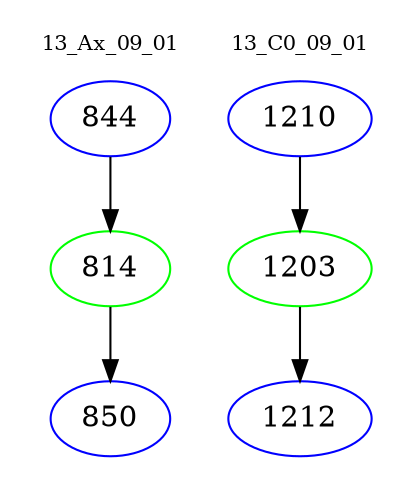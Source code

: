 digraph{
subgraph cluster_0 {
color = white
label = "13_Ax_09_01";
fontsize=10;
T0_844 [label="844", color="blue"]
T0_844 -> T0_814 [color="black"]
T0_814 [label="814", color="green"]
T0_814 -> T0_850 [color="black"]
T0_850 [label="850", color="blue"]
}
subgraph cluster_1 {
color = white
label = "13_C0_09_01";
fontsize=10;
T1_1210 [label="1210", color="blue"]
T1_1210 -> T1_1203 [color="black"]
T1_1203 [label="1203", color="green"]
T1_1203 -> T1_1212 [color="black"]
T1_1212 [label="1212", color="blue"]
}
}
